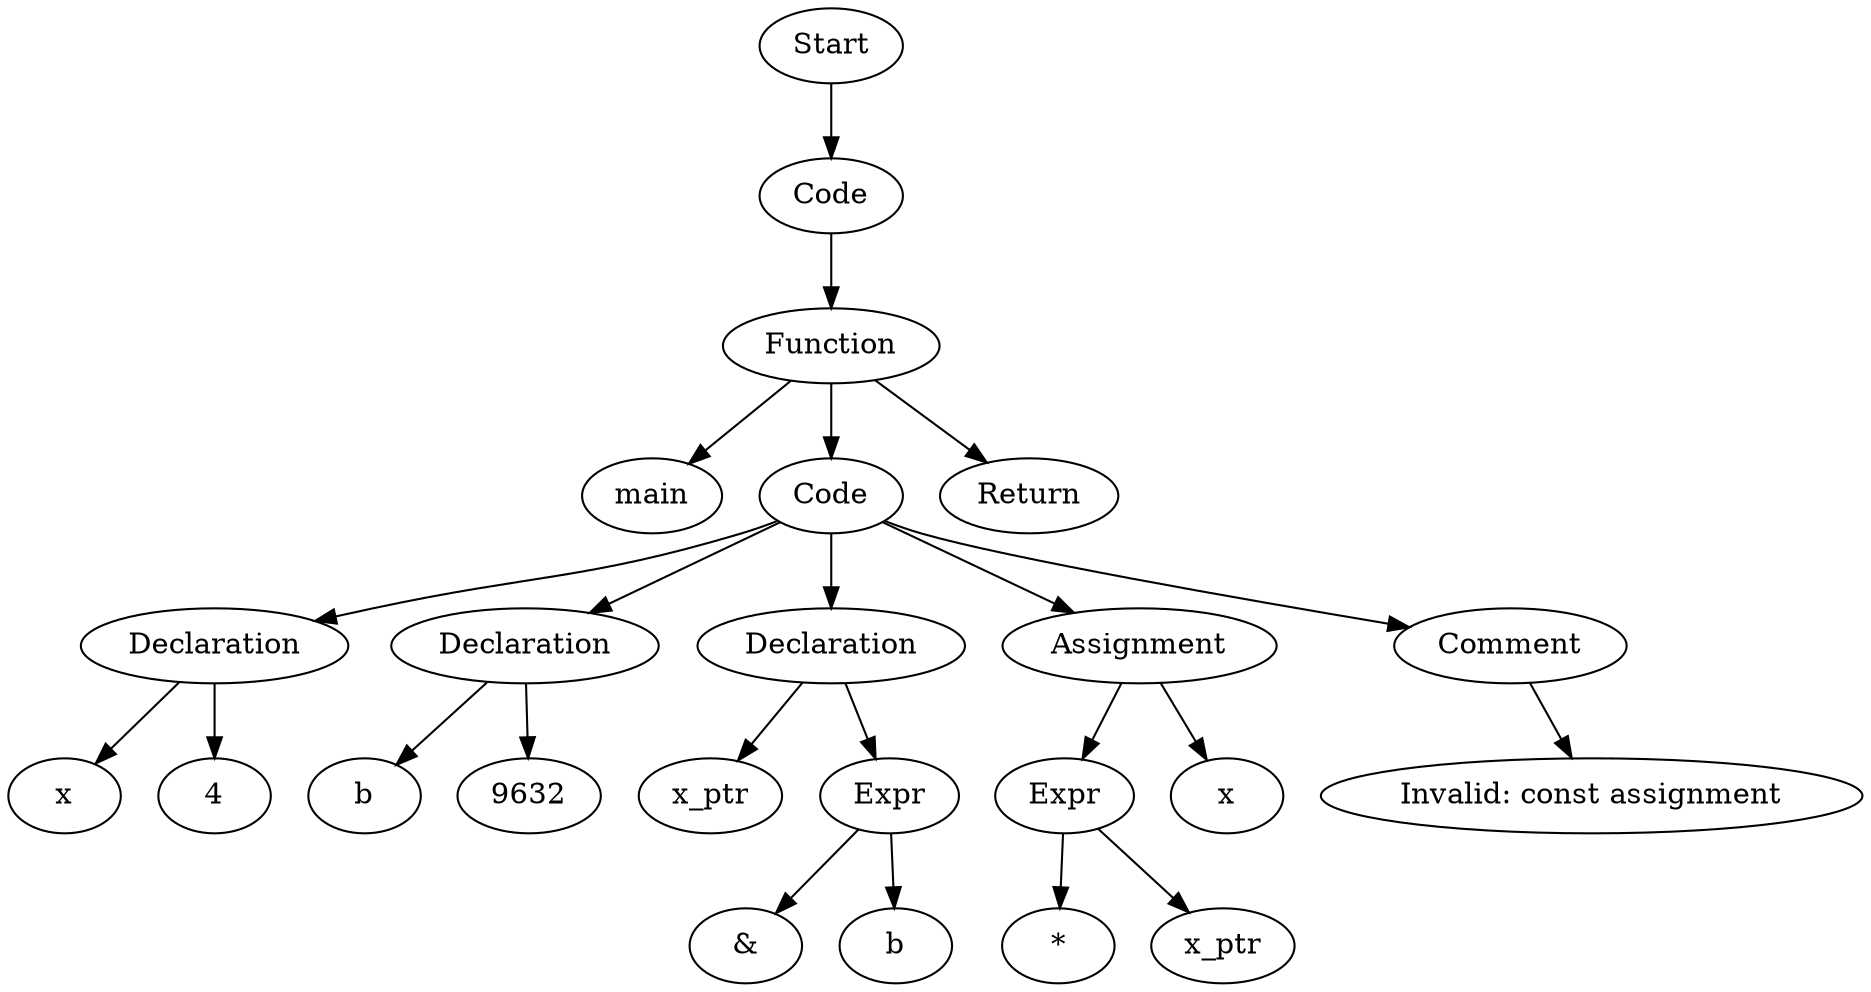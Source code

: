 digraph AST {
  "133177803622864" [label="Start"];
  "133177803622864" -> "133177803623152";
  "133177803623152" [label="Code"];
  "133177803623152" -> "133177803624976";
  "133177803624976" [label="Function"];
  "133177803624976" -> "133177803625504";
  "133177803624976" -> "133177803625600";
  "133177803624976" -> "133177803622576";
  "133177803625504" [label="main"];
  "133177803625600" [label="Code"];
  "133177803625600" -> "133177803626464";
  "133177803625600" -> "133177803625072";
  "133177803625600" -> "133177803627616";
  "133177803625600" -> "133177803633184";
  "133177803625600" -> "133177803622720";
  "133177803626464" [label="Declaration"];
  "133177803626464" -> "133177803630304";
  "133177803626464" -> "133177803625024";
  "133177803630304" [label="x"];
  "133177803625024" [label="4"];
  "133177803625072" [label="Declaration"];
  "133177803625072" -> "133177803629968";
  "133177803625072" -> "133177803630160";
  "133177803629968" [label="b"];
  "133177803630160" [label="9632"];
  "133177803627616" [label="Declaration"];
  "133177803627616" -> "133177803624880";
  "133177803627616" -> "133177803631744";
  "133177803624880" [label="x_ptr"];
  "133177803631744" [label="Expr"];
  "133177803631744" -> "133177803632272";
  "133177803631744" -> "133177803622048";
  "133177803632272" [label="&"];
  "133177803622048" [label="b"];
  "133177803633184" [label="Assignment"];
  "133177803633184" -> "133177803620560";
  "133177803633184" -> "133177803621520";
  "133177803620560" [label="Expr"];
  "133177803620560" -> "133177803636448";
  "133177803620560" -> "133177803621856";
  "133177803636448" [label="*"];
  "133177803621856" [label="x_ptr"];
  "133177803621520" [label="x"];
  "133177803622720" [label="Comment"];
  "133177803622720" -> "133177803620608";
  "133177803620608" [label="Invalid: const assignment"];
  "133177803622576" [label="Return"];
}
